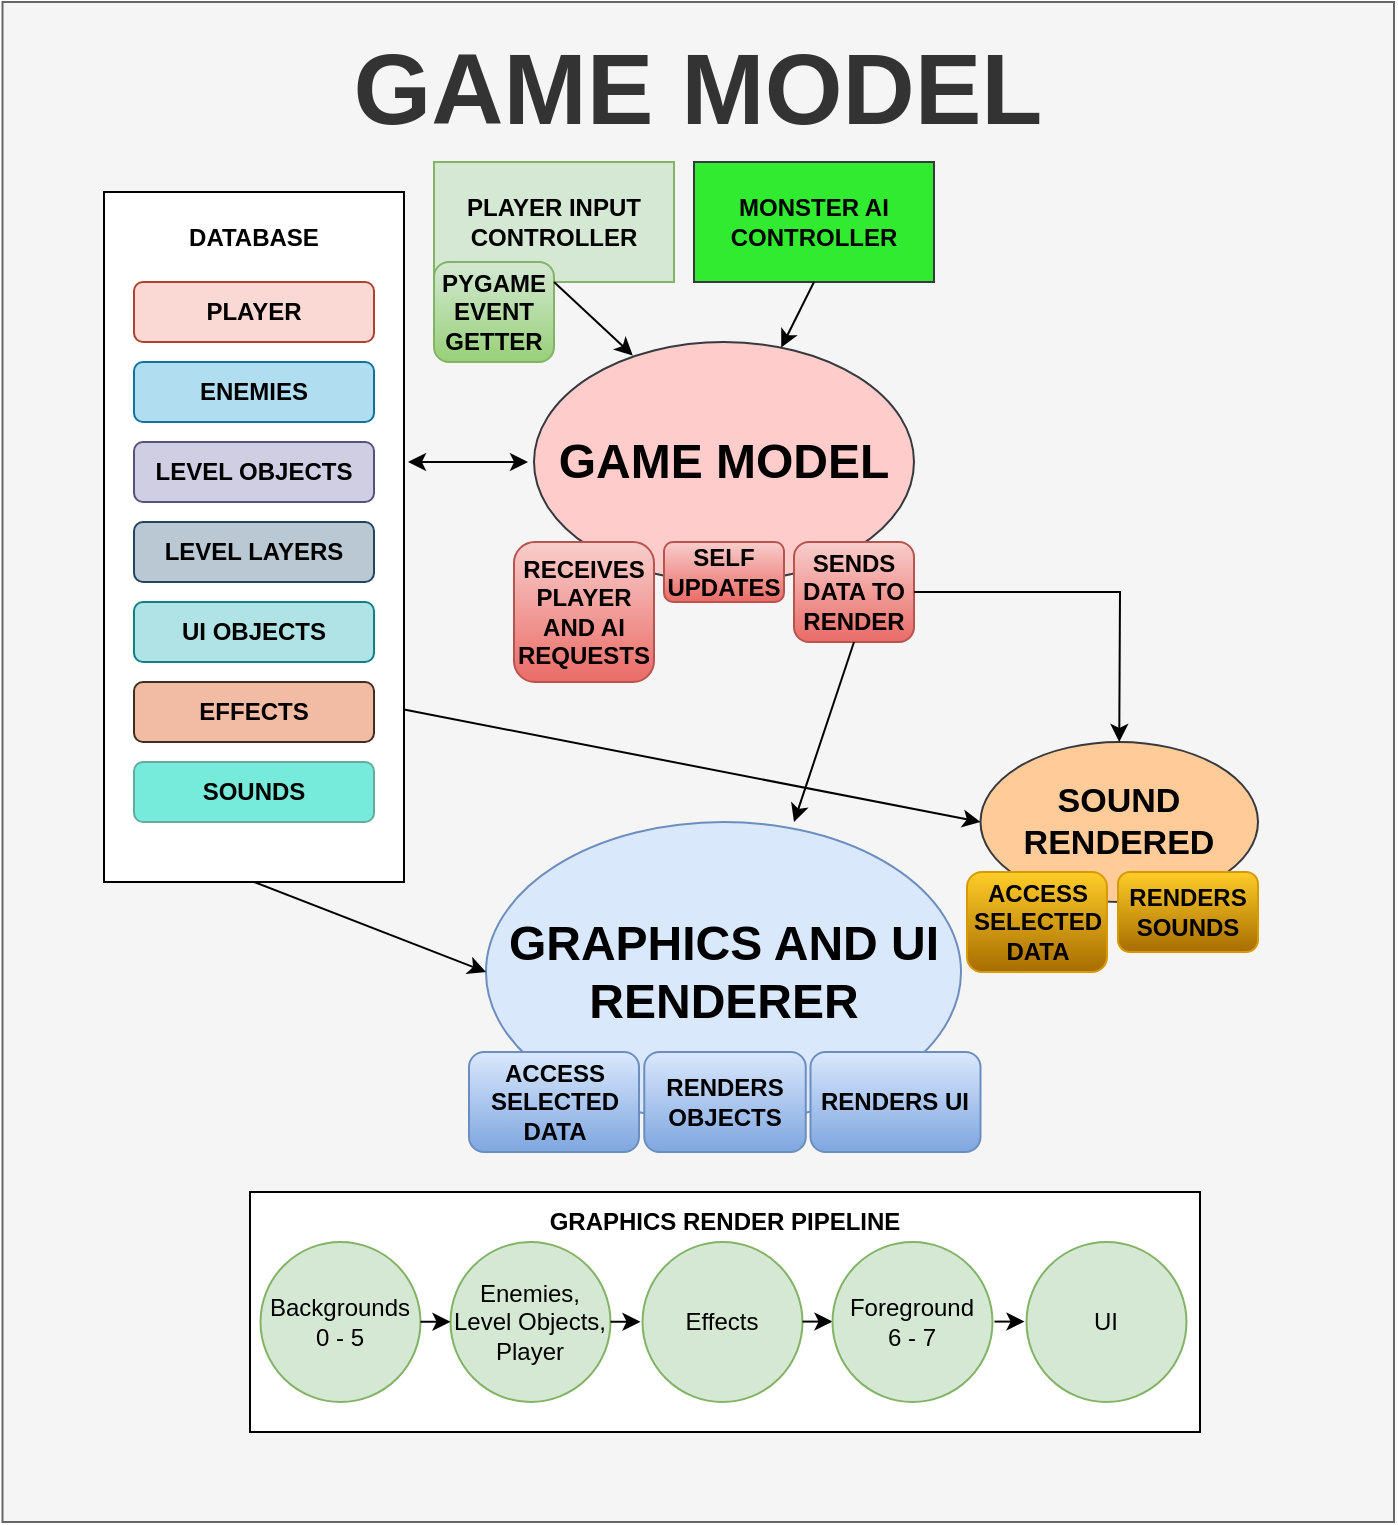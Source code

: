 <mxfile version="24.7.6">
  <diagram name="Page-1" id="my5xRZlDSJOX66Hebn6K">
    <mxGraphModel dx="1221" dy="662" grid="1" gridSize="10" guides="1" tooltips="1" connect="1" arrows="1" fold="1" page="1" pageScale="1" pageWidth="850" pageHeight="1100" background="#FFFFFF" math="0" shadow="0">
      <root>
        <mxCell id="0" />
        <mxCell id="1" parent="0" />
        <mxCell id="sZSGq_lgwXcs0a4XZ-LK-3" value="GAME MODEL" style="rounded=0;whiteSpace=wrap;fillColor=#f5f5f5;fontColor=#333333;strokeColor=#666666;fontStyle=1;fontSize=50;spacingTop=-675;" vertex="1" parent="1">
          <mxGeometry x="64.25" y="50" width="695.75" height="760" as="geometry" />
        </mxCell>
        <mxCell id="1AQgQ-GcQZeGsVYks37D-1" value="&lt;div&gt;PLAYER INPUT CONTROLLER&lt;/div&gt;" style="rounded=0;whiteSpace=wrap;html=1;fillColor=#d5e8d4;strokeColor=#82b366;fontStyle=1" parent="1" vertex="1">
          <mxGeometry x="280" y="130" width="120" height="60" as="geometry" />
        </mxCell>
        <mxCell id="1AQgQ-GcQZeGsVYks37D-2" value="MONSTER AI CONTROLLER" style="rounded=0;whiteSpace=wrap;html=1;fillColor=#31EB31;strokeColor=#36393d;fontStyle=1;" parent="1" vertex="1">
          <mxGeometry x="410" y="130" width="120" height="60" as="geometry" />
        </mxCell>
        <mxCell id="1AQgQ-GcQZeGsVYks37D-6" value="&lt;h1&gt;GAME MODEL&lt;br&gt;&lt;/h1&gt;" style="ellipse;whiteSpace=wrap;html=1;fillColor=#ffcccc;strokeColor=#36393d;" parent="1" vertex="1">
          <mxGeometry x="330" y="220" width="190" height="120" as="geometry" />
        </mxCell>
        <mxCell id="1AQgQ-GcQZeGsVYks37D-13" value="&lt;b&gt;SELF UPDATES&lt;/b&gt;" style="rounded=1;whiteSpace=wrap;html=1;fillColor=#f8cecc;strokeColor=#b85450;gradientColor=#ea6b66;" parent="1" vertex="1">
          <mxGeometry x="395" y="320" width="60" height="30" as="geometry" />
        </mxCell>
        <mxCell id="1AQgQ-GcQZeGsVYks37D-14" value="&lt;b&gt;SENDS DATA TO RENDER&lt;/b&gt;" style="rounded=1;whiteSpace=wrap;html=1;fillColor=#f8cecc;strokeColor=#b85450;gradientColor=#ea6b66;" parent="1" vertex="1">
          <mxGeometry x="460" y="320" width="60" height="50" as="geometry" />
        </mxCell>
        <mxCell id="1AQgQ-GcQZeGsVYks37D-15" value="&lt;b&gt;RECEIVES&lt;br&gt;PLAYER AND AI REQUESTS&lt;/b&gt;" style="rounded=1;whiteSpace=wrap;html=1;fillColor=#f8cecc;strokeColor=#b85450;gradientColor=#ea6b66;" parent="1" vertex="1">
          <mxGeometry x="320" y="320" width="70" height="70" as="geometry" />
        </mxCell>
        <mxCell id="1AQgQ-GcQZeGsVYks37D-19" value="&lt;b&gt;PYGAME EVENT GETTER&lt;/b&gt;" style="rounded=1;whiteSpace=wrap;html=1;fillColor=#d5e8d4;strokeColor=#82b366;gradientColor=#97d077;" parent="1" vertex="1">
          <mxGeometry x="280" y="180" width="60" height="50" as="geometry" />
        </mxCell>
        <mxCell id="1AQgQ-GcQZeGsVYks37D-21" value="&lt;h1&gt;GRAPHICS AND UI RENDERER&lt;/h1&gt;" style="ellipse;whiteSpace=wrap;html=1;fillColor=#dae8fc;strokeColor=#6c8ebf;" parent="1" vertex="1">
          <mxGeometry x="306" y="460" width="237.5" height="150" as="geometry" />
        </mxCell>
        <mxCell id="1AQgQ-GcQZeGsVYks37D-29" value="&lt;b&gt;GRAPHICS RENDER PIPELINE&lt;/b&gt;" style="rounded=0;whiteSpace=wrap;html=1;spacingBottom=0;spacingTop=-90;" parent="1" vertex="1">
          <mxGeometry x="188" y="645" width="475" height="120" as="geometry" />
        </mxCell>
        <mxCell id="1AQgQ-GcQZeGsVYks37D-30" value="&lt;div&gt;Backgrounds&lt;/div&gt;&lt;div&gt;0 - 5&lt;br&gt;&lt;/div&gt;" style="ellipse;whiteSpace=wrap;html=1;aspect=fixed;fillColor=#d5e8d4;strokeColor=#82b366;" parent="1" vertex="1">
          <mxGeometry x="193.25" y="670" width="80" height="80" as="geometry" />
        </mxCell>
        <mxCell id="1AQgQ-GcQZeGsVYks37D-31" value="Enemies, Level Objects,&lt;br&gt;Player" style="ellipse;whiteSpace=wrap;html=1;aspect=fixed;fillColor=#d5e8d4;strokeColor=#82b366;" parent="1" vertex="1">
          <mxGeometry x="288.25" y="670" width="80" height="80" as="geometry" />
        </mxCell>
        <mxCell id="1AQgQ-GcQZeGsVYks37D-33" value="" style="endArrow=classic;html=1;rounded=0;entryX=0;entryY=0.5;entryDx=0;entryDy=0;exitX=1;exitY=0.5;exitDx=0;exitDy=0;" parent="1" edge="1">
          <mxGeometry width="50" height="50" relative="1" as="geometry">
            <mxPoint x="273.25" y="709.88" as="sourcePoint" />
            <mxPoint x="288.25" y="709.88" as="targetPoint" />
            <Array as="points">
              <mxPoint x="278.25" y="709.88" />
            </Array>
          </mxGeometry>
        </mxCell>
        <mxCell id="1AQgQ-GcQZeGsVYks37D-34" value="" style="endArrow=classic;html=1;rounded=0;entryX=0;entryY=0.5;entryDx=0;entryDy=0;exitX=1;exitY=0.5;exitDx=0;exitDy=0;" parent="1" edge="1">
          <mxGeometry width="50" height="50" relative="1" as="geometry">
            <mxPoint x="368.25" y="709.88" as="sourcePoint" />
            <mxPoint x="383.25" y="709.88" as="targetPoint" />
          </mxGeometry>
        </mxCell>
        <mxCell id="1AQgQ-GcQZeGsVYks37D-36" value="Effects" style="ellipse;whiteSpace=wrap;html=1;aspect=fixed;fillColor=#d5e8d4;strokeColor=#82b366;" parent="1" vertex="1">
          <mxGeometry x="384.25" y="670" width="80" height="80" as="geometry" />
        </mxCell>
        <mxCell id="1AQgQ-GcQZeGsVYks37D-38" value="" style="endArrow=classic;html=1;rounded=0;entryX=0;entryY=0.5;entryDx=0;entryDy=0;exitX=1;exitY=0.5;exitDx=0;exitDy=0;" parent="1" edge="1">
          <mxGeometry width="50" height="50" relative="1" as="geometry">
            <mxPoint x="464.25" y="709.8" as="sourcePoint" />
            <mxPoint x="479.25" y="709.8" as="targetPoint" />
          </mxGeometry>
        </mxCell>
        <mxCell id="1AQgQ-GcQZeGsVYks37D-39" value="Foreground&lt;br&gt;6 - 7" style="ellipse;whiteSpace=wrap;html=1;aspect=fixed;fillColor=#d5e8d4;strokeColor=#82b366;" parent="1" vertex="1">
          <mxGeometry x="479.25" y="670" width="80" height="80" as="geometry" />
        </mxCell>
        <mxCell id="1AQgQ-GcQZeGsVYks37D-42" value="" style="endArrow=classic;html=1;rounded=0;entryX=0;entryY=0.5;entryDx=0;entryDy=0;exitX=1;exitY=0.5;exitDx=0;exitDy=0;" parent="1" edge="1">
          <mxGeometry width="50" height="50" relative="1" as="geometry">
            <mxPoint x="560.25" y="709.8" as="sourcePoint" />
            <mxPoint x="575.25" y="709.8" as="targetPoint" />
          </mxGeometry>
        </mxCell>
        <mxCell id="1AQgQ-GcQZeGsVYks37D-44" value="UI" style="ellipse;whiteSpace=wrap;html=1;aspect=fixed;fillColor=#d5e8d4;strokeColor=#82b366;" parent="1" vertex="1">
          <mxGeometry x="576.25" y="670" width="80" height="80" as="geometry" />
        </mxCell>
        <mxCell id="1AQgQ-GcQZeGsVYks37D-45" value="DATABASE" style="rounded=0;whiteSpace=wrap;html=1;spacingTop=-300;fontStyle=1" parent="1" vertex="1">
          <mxGeometry x="115" y="145" width="150" height="345" as="geometry" />
        </mxCell>
        <mxCell id="1AQgQ-GcQZeGsVYks37D-8" value="&lt;b&gt;ENEMIES&lt;/b&gt;" style="rounded=1;whiteSpace=wrap;html=1;fillColor=#b1ddf0;strokeColor=#10739e;" parent="1" vertex="1">
          <mxGeometry x="130" y="230" width="120" height="30" as="geometry" />
        </mxCell>
        <mxCell id="1AQgQ-GcQZeGsVYks37D-9" value="&lt;b&gt;PLAYER&lt;/b&gt;" style="rounded=1;whiteSpace=wrap;html=1;fillColor=#fad9d5;strokeColor=#ae4132;" parent="1" vertex="1">
          <mxGeometry x="130" y="190" width="120" height="30" as="geometry" />
        </mxCell>
        <mxCell id="1AQgQ-GcQZeGsVYks37D-10" value="&lt;b&gt;LEVEL OBJECTS&lt;/b&gt;" style="rounded=1;whiteSpace=wrap;html=1;fillColor=#d0cee2;strokeColor=#56517e;" parent="1" vertex="1">
          <mxGeometry x="130" y="270" width="120" height="30" as="geometry" />
        </mxCell>
        <mxCell id="1AQgQ-GcQZeGsVYks37D-11" value="&lt;b&gt;LEVEL LAYERS&lt;/b&gt;" style="rounded=1;whiteSpace=wrap;html=1;fillColor=#bac8d3;strokeColor=#23445d;" parent="1" vertex="1">
          <mxGeometry x="130" y="310" width="120" height="30" as="geometry" />
        </mxCell>
        <mxCell id="1AQgQ-GcQZeGsVYks37D-12" value="&lt;b&gt;UI OBJECTS&lt;/b&gt;" style="rounded=1;whiteSpace=wrap;html=1;fillColor=#b0e3e6;strokeColor=#0e8088;" parent="1" vertex="1">
          <mxGeometry x="130" y="350" width="120" height="30" as="geometry" />
        </mxCell>
        <mxCell id="1AQgQ-GcQZeGsVYks37D-46" value="" style="endArrow=classic;html=1;rounded=0;exitX=0.5;exitY=1;exitDx=0;exitDy=0;" parent="1" source="1AQgQ-GcQZeGsVYks37D-14" edge="1">
          <mxGeometry width="50" height="50" relative="1" as="geometry">
            <mxPoint x="390" y="400" as="sourcePoint" />
            <mxPoint x="460" y="460" as="targetPoint" />
          </mxGeometry>
        </mxCell>
        <mxCell id="1AQgQ-GcQZeGsVYks37D-47" value="" style="endArrow=classic;html=1;rounded=0;exitX=0.5;exitY=1;exitDx=0;exitDy=0;" parent="1" source="1AQgQ-GcQZeGsVYks37D-2" target="1AQgQ-GcQZeGsVYks37D-6" edge="1">
          <mxGeometry width="50" height="50" relative="1" as="geometry">
            <mxPoint x="420" y="300" as="sourcePoint" />
            <mxPoint x="460" y="230" as="targetPoint" />
          </mxGeometry>
        </mxCell>
        <mxCell id="1AQgQ-GcQZeGsVYks37D-48" value="" style="endArrow=classic;html=1;rounded=0;entryX=0.26;entryY=0.056;entryDx=0;entryDy=0;entryPerimeter=0;exitX=0.5;exitY=1;exitDx=0;exitDy=0;" parent="1" source="1AQgQ-GcQZeGsVYks37D-1" target="1AQgQ-GcQZeGsVYks37D-6" edge="1">
          <mxGeometry width="50" height="50" relative="1" as="geometry">
            <mxPoint x="280" y="270" as="sourcePoint" />
            <mxPoint x="330" y="220" as="targetPoint" />
          </mxGeometry>
        </mxCell>
        <mxCell id="1AQgQ-GcQZeGsVYks37D-49" value="" style="endArrow=classic;startArrow=classic;html=1;rounded=0;entryX=0;entryY=0.5;entryDx=0;entryDy=0;" parent="1" edge="1">
          <mxGeometry width="50" height="50" relative="1" as="geometry">
            <mxPoint x="267" y="280" as="sourcePoint" />
            <mxPoint x="327" y="280" as="targetPoint" />
          </mxGeometry>
        </mxCell>
        <mxCell id="sZSGq_lgwXcs0a4XZ-LK-1" value="&lt;b&gt;EFFECTS&lt;/b&gt;" style="rounded=1;whiteSpace=wrap;html=1;fillColor=#F1BBA4;strokeColor=#3D311B;" vertex="1" parent="1">
          <mxGeometry x="130" y="390" width="120" height="30" as="geometry" />
        </mxCell>
        <mxCell id="sZSGq_lgwXcs0a4XZ-LK-4" value="&lt;b&gt;ACCESS&lt;br&gt;SELECTED DATA&lt;/b&gt;" style="rounded=1;whiteSpace=wrap;html=1;fillColor=#dae8fc;strokeColor=#6c8ebf;gradientColor=#7ea6e0;" vertex="1" parent="1">
          <mxGeometry x="297.5" y="575" width="85" height="50" as="geometry" />
        </mxCell>
        <mxCell id="sZSGq_lgwXcs0a4XZ-LK-6" value="&lt;b&gt;RENDERS OBJECTS&lt;/b&gt;" style="rounded=1;whiteSpace=wrap;html=1;fillColor=#dae8fc;strokeColor=#6c8ebf;gradientColor=#7ea6e0;" vertex="1" parent="1">
          <mxGeometry x="385.13" y="575" width="80.75" height="50" as="geometry" />
        </mxCell>
        <mxCell id="sZSGq_lgwXcs0a4XZ-LK-7" value="&lt;b&gt;RENDERS UI&lt;/b&gt;" style="rounded=1;whiteSpace=wrap;html=1;fillColor=#dae8fc;strokeColor=#6c8ebf;gradientColor=#7ea6e0;" vertex="1" parent="1">
          <mxGeometry x="468.25" y="575" width="85" height="50" as="geometry" />
        </mxCell>
        <mxCell id="sZSGq_lgwXcs0a4XZ-LK-11" value="&lt;b&gt;SOUNDS&lt;/b&gt;" style="rounded=1;whiteSpace=wrap;html=1;fillColor=#76EBDB;strokeColor=#67AB9F;" vertex="1" parent="1">
          <mxGeometry x="130" y="430" width="120" height="30" as="geometry" />
        </mxCell>
        <mxCell id="sZSGq_lgwXcs0a4XZ-LK-12" value="&lt;font size=&quot;1&quot;&gt;&lt;b&gt;&lt;font style=&quot;font-size: 17px;&quot;&gt;SOUND RENDERED&lt;/font&gt;&lt;/b&gt;&lt;/font&gt;" style="ellipse;whiteSpace=wrap;html=1;fillColor=#ffcc99;strokeColor=#36393d;" vertex="1" parent="1">
          <mxGeometry x="553.25" y="420" width="138.75" height="80" as="geometry" />
        </mxCell>
        <mxCell id="sZSGq_lgwXcs0a4XZ-LK-14" value="" style="endArrow=classic;html=1;rounded=0;entryX=0.5;entryY=0;entryDx=0;entryDy=0;exitX=1;exitY=0.5;exitDx=0;exitDy=0;" edge="1" parent="1" source="1AQgQ-GcQZeGsVYks37D-14" target="sZSGq_lgwXcs0a4XZ-LK-12">
          <mxGeometry width="50" height="50" relative="1" as="geometry">
            <mxPoint x="570" y="350" as="sourcePoint" />
            <mxPoint x="620" y="300" as="targetPoint" />
            <Array as="points">
              <mxPoint x="623" y="345" />
            </Array>
          </mxGeometry>
        </mxCell>
        <mxCell id="sZSGq_lgwXcs0a4XZ-LK-15" value="" style="endArrow=classic;html=1;rounded=0;entryX=0;entryY=0.5;entryDx=0;entryDy=0;exitX=0.5;exitY=1;exitDx=0;exitDy=0;" edge="1" parent="1" source="1AQgQ-GcQZeGsVYks37D-45" target="1AQgQ-GcQZeGsVYks37D-21">
          <mxGeometry width="50" height="50" relative="1" as="geometry">
            <mxPoint x="400" y="460" as="sourcePoint" />
            <mxPoint x="450" y="410" as="targetPoint" />
          </mxGeometry>
        </mxCell>
        <mxCell id="sZSGq_lgwXcs0a4XZ-LK-16" value="" style="endArrow=classic;html=1;rounded=0;exitX=1;exitY=0.75;exitDx=0;exitDy=0;entryX=0;entryY=0.5;entryDx=0;entryDy=0;" edge="1" parent="1" source="1AQgQ-GcQZeGsVYks37D-45" target="sZSGq_lgwXcs0a4XZ-LK-12">
          <mxGeometry width="50" height="50" relative="1" as="geometry">
            <mxPoint x="300" y="480" as="sourcePoint" />
            <mxPoint x="350" y="430" as="targetPoint" />
            <Array as="points" />
          </mxGeometry>
        </mxCell>
        <mxCell id="sZSGq_lgwXcs0a4XZ-LK-21" value="&lt;b&gt;ACCESS SELECTED&lt;br&gt;DATA&lt;/b&gt;" style="rounded=1;whiteSpace=wrap;html=1;fillColor=#ffcd28;strokeColor=#d79b00;gradientColor=#A86D00;" vertex="1" parent="1">
          <mxGeometry x="546.5" y="485" width="70" height="50" as="geometry" />
        </mxCell>
        <mxCell id="sZSGq_lgwXcs0a4XZ-LK-23" value="&lt;b&gt;RENDERS SOUNDS&lt;/b&gt;" style="rounded=1;whiteSpace=wrap;html=1;fillColor=#ffcd28;strokeColor=#d79b00;gradientColor=#A86D00;" vertex="1" parent="1">
          <mxGeometry x="622" y="485" width="70" height="40" as="geometry" />
        </mxCell>
      </root>
    </mxGraphModel>
  </diagram>
</mxfile>
